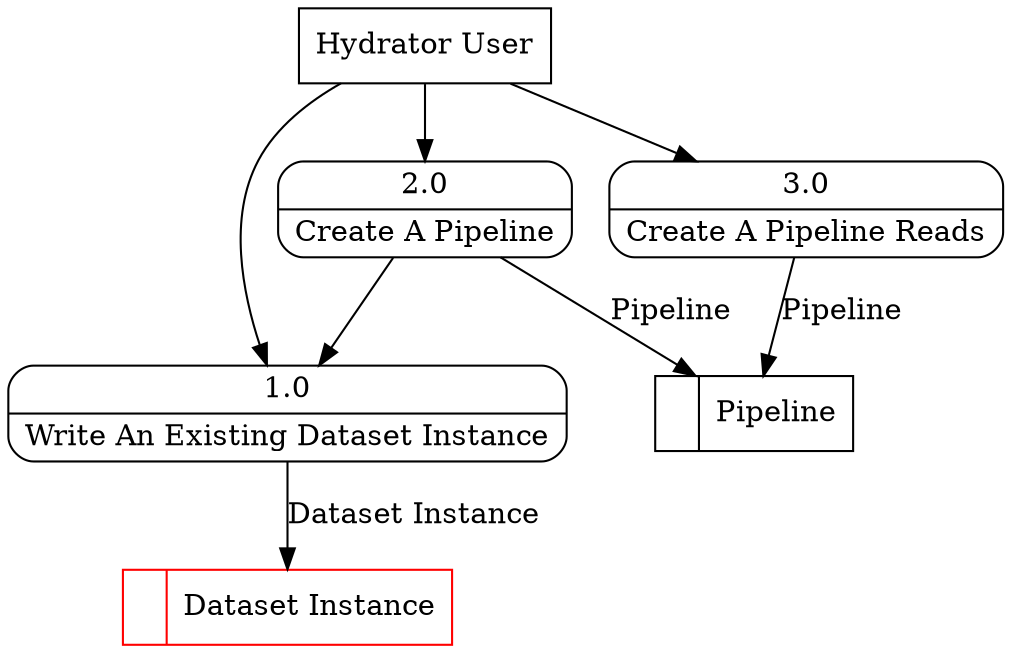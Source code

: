 digraph dfd2{ 
node[shape=record]
200 [label="<f0>  |<f1> Pipeline " ];
201 [label="<f0>  |<f1> Dataset Instance " color=red];
202 [label="Hydrator User" shape=box];
203 [label="{<f0> 1.0|<f1> Write An Existing Dataset Instance }" shape=Mrecord];
204 [label="{<f0> 2.0|<f1> Create A Pipeline }" shape=Mrecord];
205 [label="{<f0> 3.0|<f1> Create A Pipeline Reads }" shape=Mrecord];
202 -> 203
202 -> 204
202 -> 205
203 -> 201 [label="Dataset Instance"]
204 -> 203
204 -> 200 [label="Pipeline"]
205 -> 200 [label="Pipeline"]
}